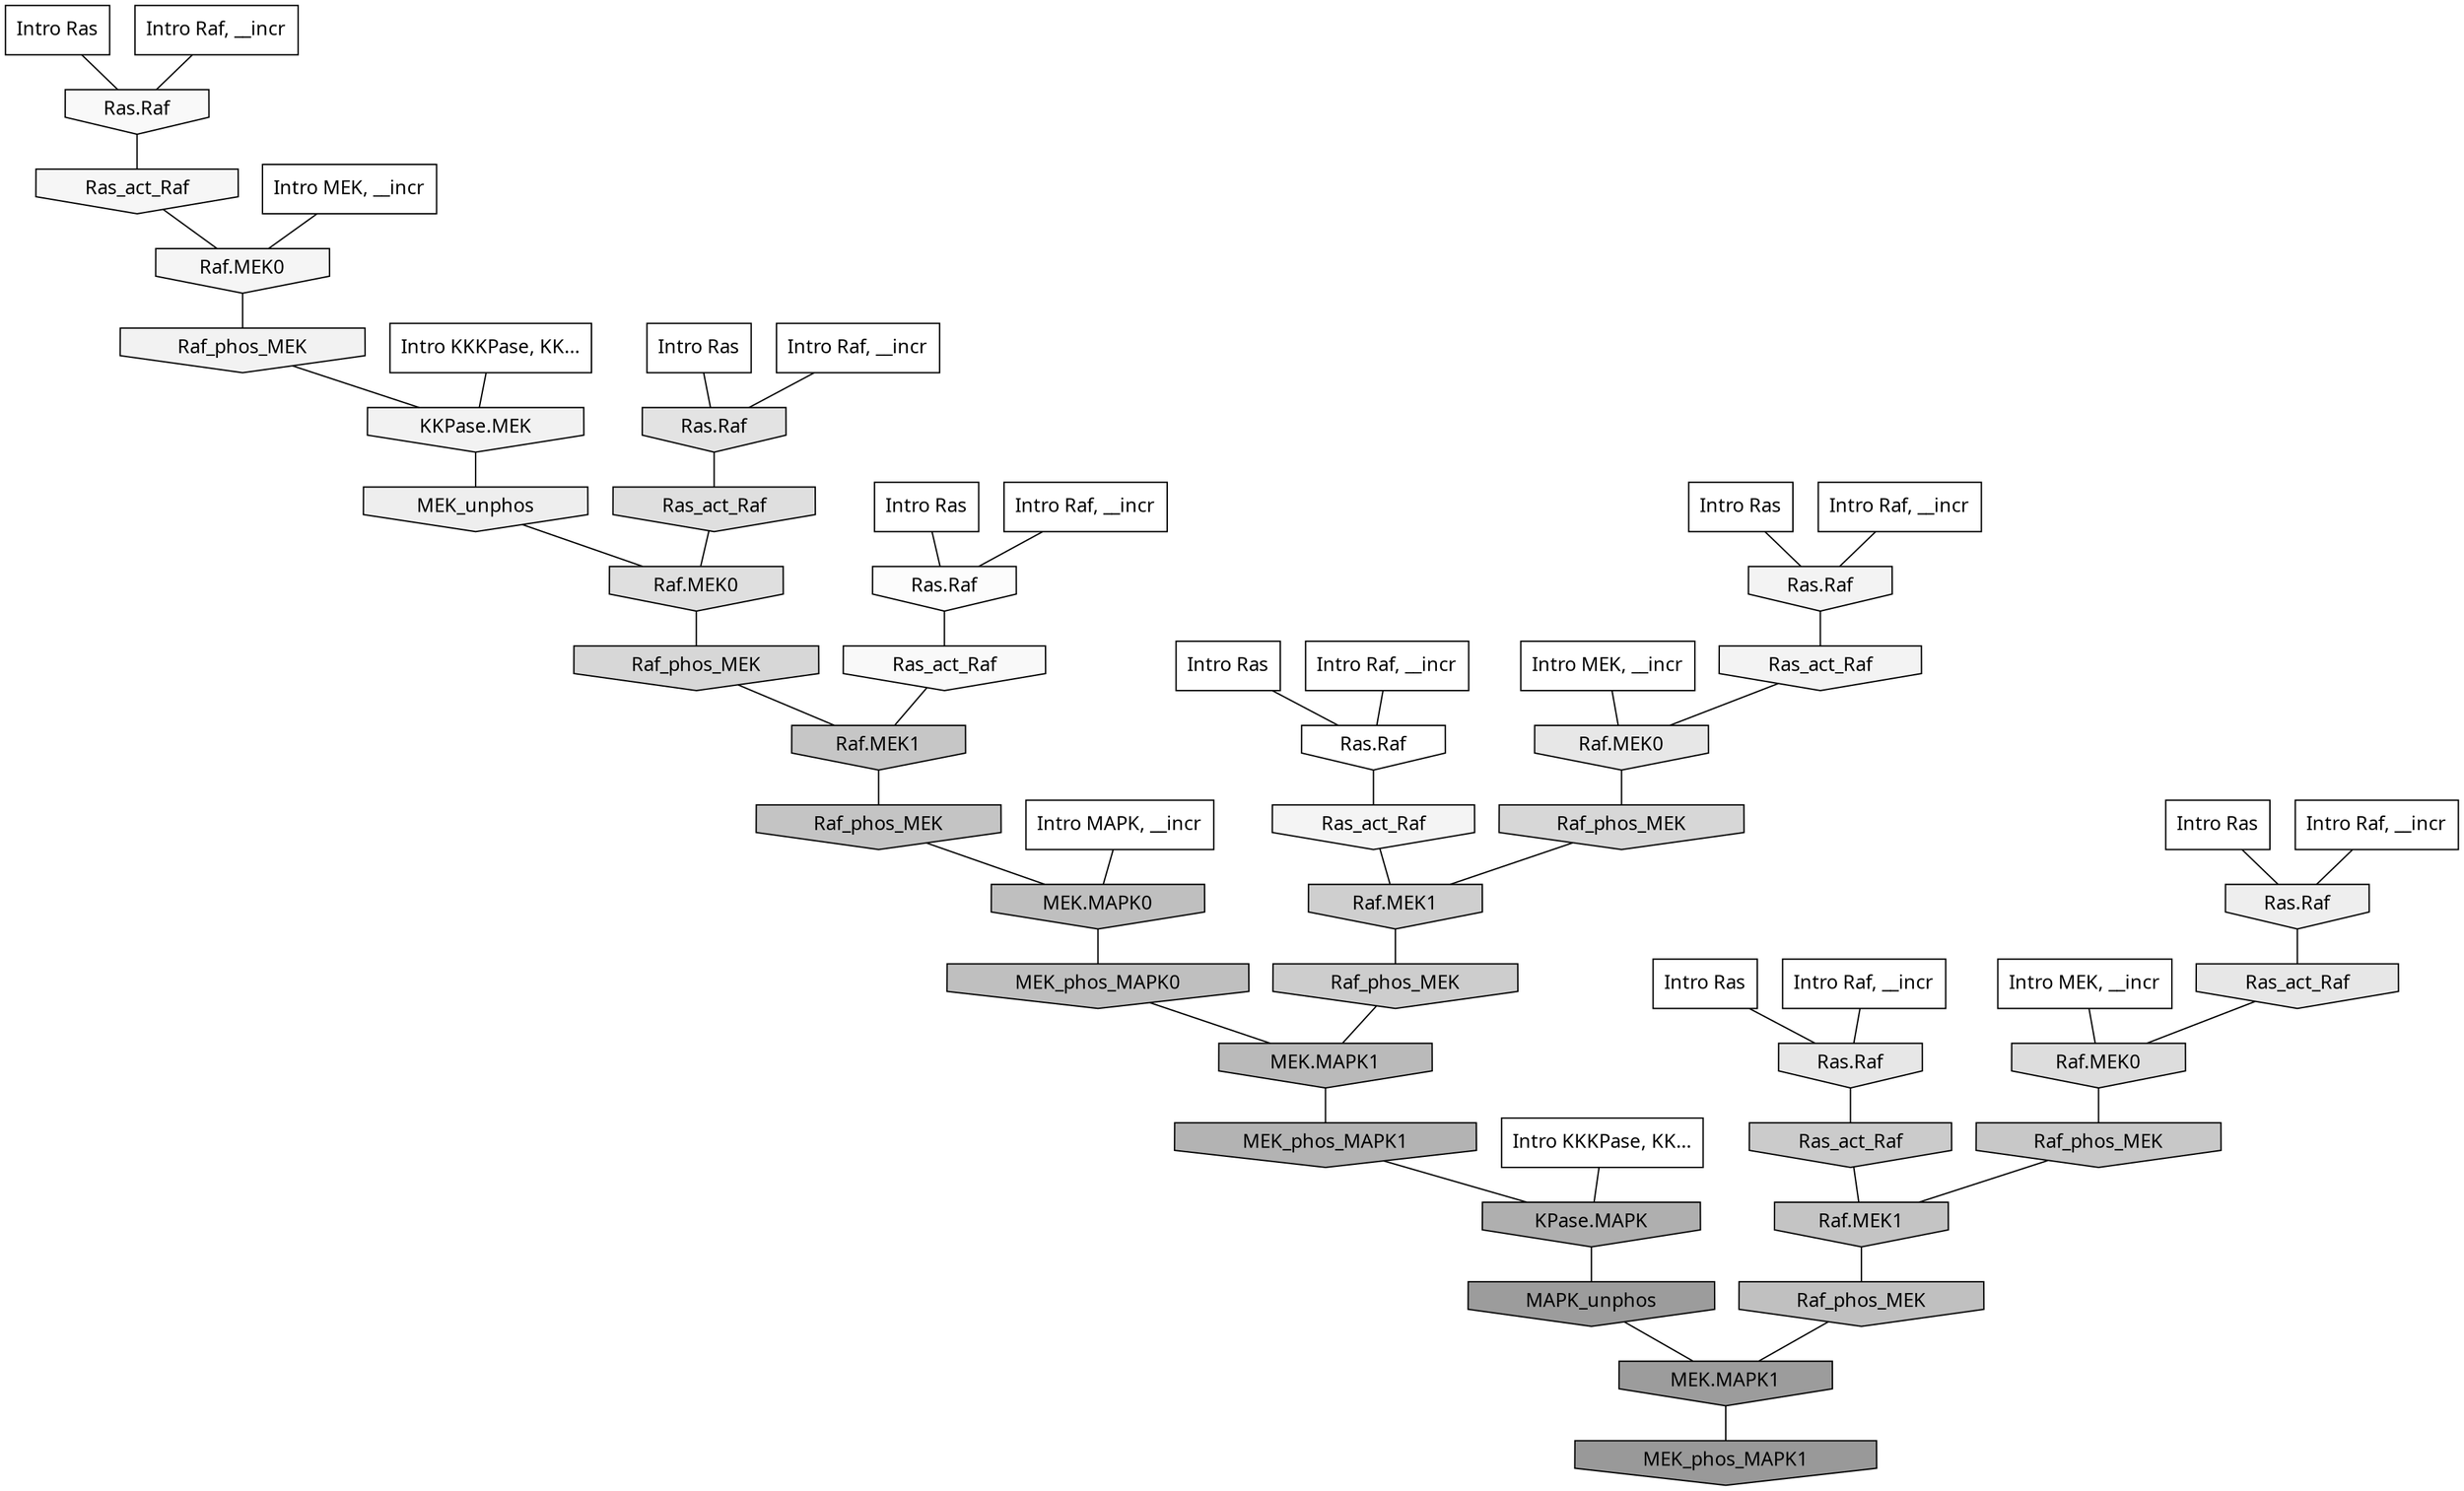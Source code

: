 digraph G{
  rankdir="TB";
  ranksep=0.30;
  node [fontname="CMU Serif"];
  edge [fontname="CMU Serif"];
  
  2 [label="Intro Ras", shape=rectangle, style=filled, fillcolor="0.000 0.000 1.000"]
  
  3 [label="Intro Ras", shape=rectangle, style=filled, fillcolor="0.000 0.000 1.000"]
  
  16 [label="Intro Ras", shape=rectangle, style=filled, fillcolor="0.000 0.000 1.000"]
  
  32 [label="Intro Ras", shape=rectangle, style=filled, fillcolor="0.000 0.000 1.000"]
  
  50 [label="Intro Ras", shape=rectangle, style=filled, fillcolor="0.000 0.000 1.000"]
  
  65 [label="Intro Ras", shape=rectangle, style=filled, fillcolor="0.000 0.000 1.000"]
  
  80 [label="Intro Ras", shape=rectangle, style=filled, fillcolor="0.000 0.000 1.000"]
  
  161 [label="Intro Raf, __incr", shape=rectangle, style=filled, fillcolor="0.000 0.000 1.000"]
  
  338 [label="Intro Raf, __incr", shape=rectangle, style=filled, fillcolor="0.000 0.000 1.000"]
  
  411 [label="Intro Raf, __incr", shape=rectangle, style=filled, fillcolor="0.000 0.000 1.000"]
  
  477 [label="Intro Raf, __incr", shape=rectangle, style=filled, fillcolor="0.000 0.000 1.000"]
  
  537 [label="Intro Raf, __incr", shape=rectangle, style=filled, fillcolor="0.000 0.000 1.000"]
  
  667 [label="Intro Raf, __incr", shape=rectangle, style=filled, fillcolor="0.000 0.000 1.000"]
  
  722 [label="Intro Raf, __incr", shape=rectangle, style=filled, fillcolor="0.000 0.000 1.000"]
  
  1288 [label="Intro MEK, __incr", shape=rectangle, style=filled, fillcolor="0.000 0.000 1.000"]
  
  1347 [label="Intro MEK, __incr", shape=rectangle, style=filled, fillcolor="0.000 0.000 1.000"]
  
  1645 [label="Intro MEK, __incr", shape=rectangle, style=filled, fillcolor="0.000 0.000 1.000"]
  
  3037 [label="Intro MAPK, __incr", shape=rectangle, style=filled, fillcolor="0.000 0.000 1.000"]
  
  3143 [label="Intro KKKPase, KK...", shape=rectangle, style=filled, fillcolor="0.000 0.000 1.000"]
  
  3177 [label="Intro KKKPase, KK...", shape=rectangle, style=filled, fillcolor="0.000 0.000 1.000"]
  
  3250 [label="Ras.Raf", shape=invhouse, style=filled, fillcolor="0.000 0.000 1.000"]
  
  3439 [label="Ras.Raf", shape=invhouse, style=filled, fillcolor="0.000 0.000 0.985"]
  
  3528 [label="Ras_act_Raf", shape=invhouse, style=filled, fillcolor="0.000 0.000 0.976"]
  
  3562 [label="Ras.Raf", shape=invhouse, style=filled, fillcolor="0.000 0.000 0.973"]
  
  3738 [label="Ras_act_Raf", shape=invhouse, style=filled, fillcolor="0.000 0.000 0.961"]
  
  3787 [label="Raf.MEK0", shape=invhouse, style=filled, fillcolor="0.000 0.000 0.959"]
  
  3809 [label="Ras_act_Raf", shape=invhouse, style=filled, fillcolor="0.000 0.000 0.957"]
  
  3946 [label="Ras.Raf", shape=invhouse, style=filled, fillcolor="0.000 0.000 0.951"]
  
  3976 [label="Ras_act_Raf", shape=invhouse, style=filled, fillcolor="0.000 0.000 0.950"]
  
  4011 [label="Raf_phos_MEK", shape=invhouse, style=filled, fillcolor="0.000 0.000 0.949"]
  
  4015 [label="KKPase.MEK", shape=invhouse, style=filled, fillcolor="0.000 0.000 0.949"]
  
  4308 [label="MEK_unphos", shape=invhouse, style=filled, fillcolor="0.000 0.000 0.933"]
  
  4401 [label="Ras.Raf", shape=invhouse, style=filled, fillcolor="0.000 0.000 0.930"]
  
  4958 [label="Raf.MEK0", shape=invhouse, style=filled, fillcolor="0.000 0.000 0.906"]
  
  4968 [label="Ras.Raf", shape=invhouse, style=filled, fillcolor="0.000 0.000 0.905"]
  
  4972 [label="Ras_act_Raf", shape=invhouse, style=filled, fillcolor="0.000 0.000 0.905"]
  
  5418 [label="Ras.Raf", shape=invhouse, style=filled, fillcolor="0.000 0.000 0.888"]
  
  5701 [label="Ras_act_Raf", shape=invhouse, style=filled, fillcolor="0.000 0.000 0.875"]
  
  5703 [label="Raf.MEK0", shape=invhouse, style=filled, fillcolor="0.000 0.000 0.875"]
  
  6036 [label="Raf.MEK0", shape=invhouse, style=filled, fillcolor="0.000 0.000 0.864"]
  
  6732 [label="Raf_phos_MEK", shape=invhouse, style=filled, fillcolor="0.000 0.000 0.843"]
  
  6783 [label="Raf_phos_MEK", shape=invhouse, style=filled, fillcolor="0.000 0.000 0.842"]
  
  8156 [label="Raf.MEK1", shape=invhouse, style=filled, fillcolor="0.000 0.000 0.812"]
  
  8605 [label="Raf_phos_MEK", shape=invhouse, style=filled, fillcolor="0.000 0.000 0.802"]
  
  9034 [label="Ras_act_Raf", shape=invhouse, style=filled, fillcolor="0.000 0.000 0.793"]
  
  9630 [label="Raf_phos_MEK", shape=invhouse, style=filled, fillcolor="0.000 0.000 0.784"]
  
  10291 [label="Raf.MEK1", shape=invhouse, style=filled, fillcolor="0.000 0.000 0.774"]
  
  10617 [label="Raf_phos_MEK", shape=invhouse, style=filled, fillcolor="0.000 0.000 0.769"]
  
  10776 [label="Raf.MEK1", shape=invhouse, style=filled, fillcolor="0.000 0.000 0.767"]
  
  12115 [label="Raf_phos_MEK", shape=invhouse, style=filled, fillcolor="0.000 0.000 0.751"]
  
  12173 [label="MEK.MAPK0", shape=invhouse, style=filled, fillcolor="0.000 0.000 0.750"]
  
  12200 [label="MEK_phos_MAPK0", shape=invhouse, style=filled, fillcolor="0.000 0.000 0.750"]
  
  13989 [label="MEK.MAPK1", shape=invhouse, style=filled, fillcolor="0.000 0.000 0.730"]
  
  16324 [label="MEK_phos_MAPK1", shape=invhouse, style=filled, fillcolor="0.000 0.000 0.703"]
  
  17263 [label="KPase.MAPK", shape=invhouse, style=filled, fillcolor="0.000 0.000 0.686"]
  
  19715 [label="MAPK_unphos", shape=invhouse, style=filled, fillcolor="0.000 0.000 0.613"]
  
  19716 [label="MEK.MAPK1", shape=invhouse, style=filled, fillcolor="0.000 0.000 0.613"]
  
  20052 [label="MEK_phos_MAPK1", shape=invhouse, style=filled, fillcolor="0.000 0.000 0.600"]
  
  
  19716 -> 20052 [dir=none, color="0.000 0.000 0.000"] 
  19715 -> 19716 [dir=none, color="0.000 0.000 0.000"] 
  17263 -> 19715 [dir=none, color="0.000 0.000 0.000"] 
  16324 -> 17263 [dir=none, color="0.000 0.000 0.000"] 
  13989 -> 16324 [dir=none, color="0.000 0.000 0.000"] 
  12200 -> 13989 [dir=none, color="0.000 0.000 0.000"] 
  12173 -> 12200 [dir=none, color="0.000 0.000 0.000"] 
  12115 -> 19716 [dir=none, color="0.000 0.000 0.000"] 
  10776 -> 12115 [dir=none, color="0.000 0.000 0.000"] 
  10617 -> 12173 [dir=none, color="0.000 0.000 0.000"] 
  10291 -> 10617 [dir=none, color="0.000 0.000 0.000"] 
  9630 -> 10776 [dir=none, color="0.000 0.000 0.000"] 
  9034 -> 10776 [dir=none, color="0.000 0.000 0.000"] 
  8605 -> 13989 [dir=none, color="0.000 0.000 0.000"] 
  8156 -> 8605 [dir=none, color="0.000 0.000 0.000"] 
  6783 -> 10291 [dir=none, color="0.000 0.000 0.000"] 
  6732 -> 8156 [dir=none, color="0.000 0.000 0.000"] 
  6036 -> 9630 [dir=none, color="0.000 0.000 0.000"] 
  5703 -> 6783 [dir=none, color="0.000 0.000 0.000"] 
  5701 -> 5703 [dir=none, color="0.000 0.000 0.000"] 
  5418 -> 5701 [dir=none, color="0.000 0.000 0.000"] 
  4972 -> 6036 [dir=none, color="0.000 0.000 0.000"] 
  4968 -> 9034 [dir=none, color="0.000 0.000 0.000"] 
  4958 -> 6732 [dir=none, color="0.000 0.000 0.000"] 
  4401 -> 4972 [dir=none, color="0.000 0.000 0.000"] 
  4308 -> 5703 [dir=none, color="0.000 0.000 0.000"] 
  4015 -> 4308 [dir=none, color="0.000 0.000 0.000"] 
  4011 -> 4015 [dir=none, color="0.000 0.000 0.000"] 
  3976 -> 4958 [dir=none, color="0.000 0.000 0.000"] 
  3946 -> 3976 [dir=none, color="0.000 0.000 0.000"] 
  3809 -> 8156 [dir=none, color="0.000 0.000 0.000"] 
  3787 -> 4011 [dir=none, color="0.000 0.000 0.000"] 
  3738 -> 3787 [dir=none, color="0.000 0.000 0.000"] 
  3562 -> 3738 [dir=none, color="0.000 0.000 0.000"] 
  3528 -> 10291 [dir=none, color="0.000 0.000 0.000"] 
  3439 -> 3528 [dir=none, color="0.000 0.000 0.000"] 
  3250 -> 3809 [dir=none, color="0.000 0.000 0.000"] 
  3177 -> 4015 [dir=none, color="0.000 0.000 0.000"] 
  3143 -> 17263 [dir=none, color="0.000 0.000 0.000"] 
  3037 -> 12173 [dir=none, color="0.000 0.000 0.000"] 
  1645 -> 3787 [dir=none, color="0.000 0.000 0.000"] 
  1347 -> 4958 [dir=none, color="0.000 0.000 0.000"] 
  1288 -> 6036 [dir=none, color="0.000 0.000 0.000"] 
  722 -> 3946 [dir=none, color="0.000 0.000 0.000"] 
  667 -> 5418 [dir=none, color="0.000 0.000 0.000"] 
  537 -> 3439 [dir=none, color="0.000 0.000 0.000"] 
  477 -> 4401 [dir=none, color="0.000 0.000 0.000"] 
  411 -> 3562 [dir=none, color="0.000 0.000 0.000"] 
  338 -> 4968 [dir=none, color="0.000 0.000 0.000"] 
  161 -> 3250 [dir=none, color="0.000 0.000 0.000"] 
  80 -> 3250 [dir=none, color="0.000 0.000 0.000"] 
  65 -> 4968 [dir=none, color="0.000 0.000 0.000"] 
  50 -> 4401 [dir=none, color="0.000 0.000 0.000"] 
  32 -> 5418 [dir=none, color="0.000 0.000 0.000"] 
  16 -> 3439 [dir=none, color="0.000 0.000 0.000"] 
  3 -> 3946 [dir=none, color="0.000 0.000 0.000"] 
  2 -> 3562 [dir=none, color="0.000 0.000 0.000"] 
  
  }
